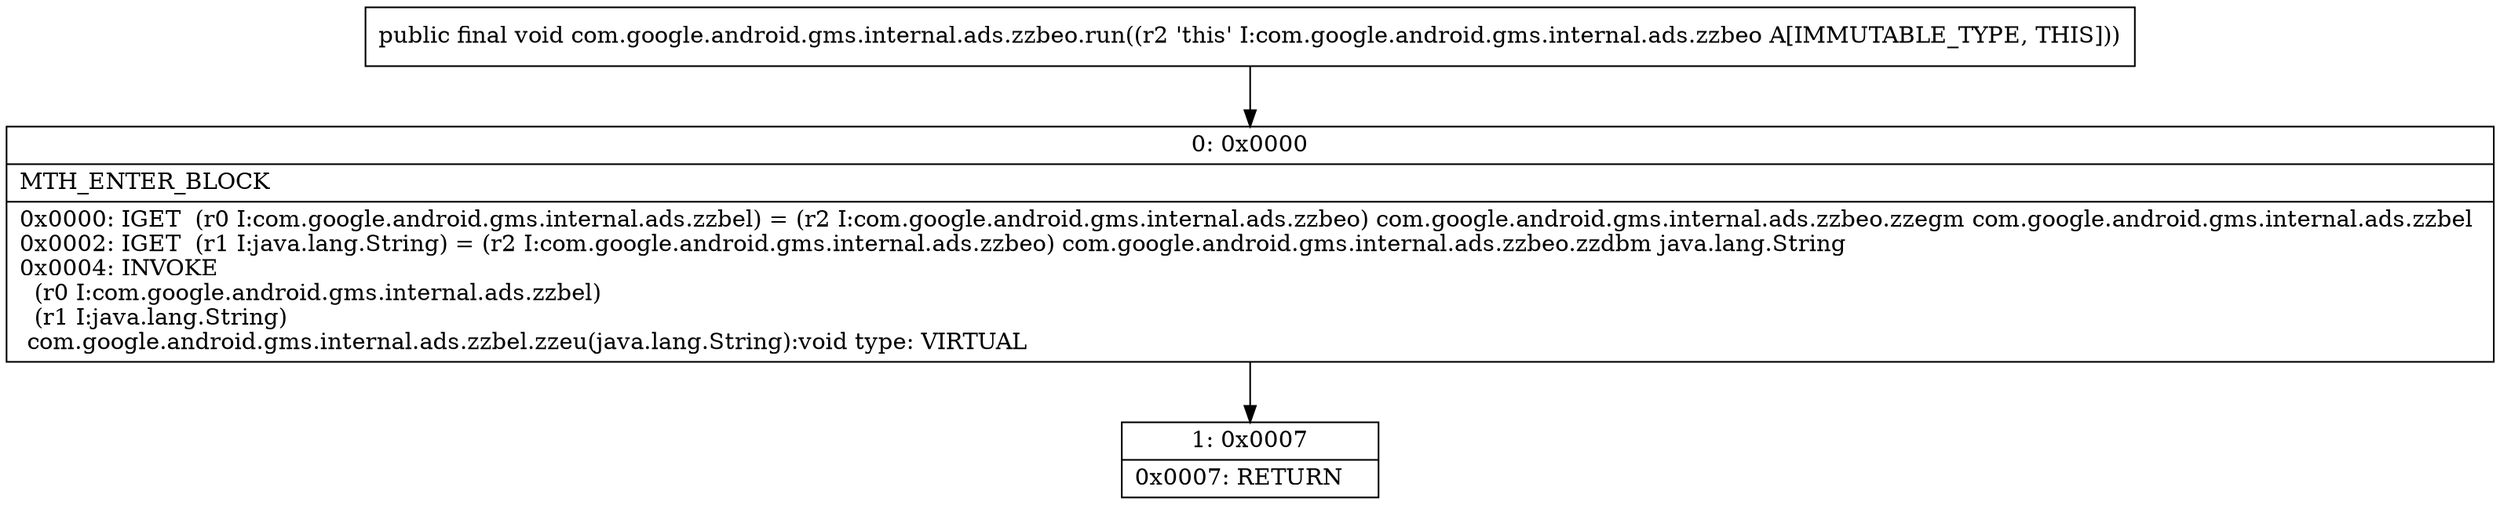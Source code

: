 digraph "CFG forcom.google.android.gms.internal.ads.zzbeo.run()V" {
Node_0 [shape=record,label="{0\:\ 0x0000|MTH_ENTER_BLOCK\l|0x0000: IGET  (r0 I:com.google.android.gms.internal.ads.zzbel) = (r2 I:com.google.android.gms.internal.ads.zzbeo) com.google.android.gms.internal.ads.zzbeo.zzegm com.google.android.gms.internal.ads.zzbel \l0x0002: IGET  (r1 I:java.lang.String) = (r2 I:com.google.android.gms.internal.ads.zzbeo) com.google.android.gms.internal.ads.zzbeo.zzdbm java.lang.String \l0x0004: INVOKE  \l  (r0 I:com.google.android.gms.internal.ads.zzbel)\l  (r1 I:java.lang.String)\l com.google.android.gms.internal.ads.zzbel.zzeu(java.lang.String):void type: VIRTUAL \l}"];
Node_1 [shape=record,label="{1\:\ 0x0007|0x0007: RETURN   \l}"];
MethodNode[shape=record,label="{public final void com.google.android.gms.internal.ads.zzbeo.run((r2 'this' I:com.google.android.gms.internal.ads.zzbeo A[IMMUTABLE_TYPE, THIS])) }"];
MethodNode -> Node_0;
Node_0 -> Node_1;
}

